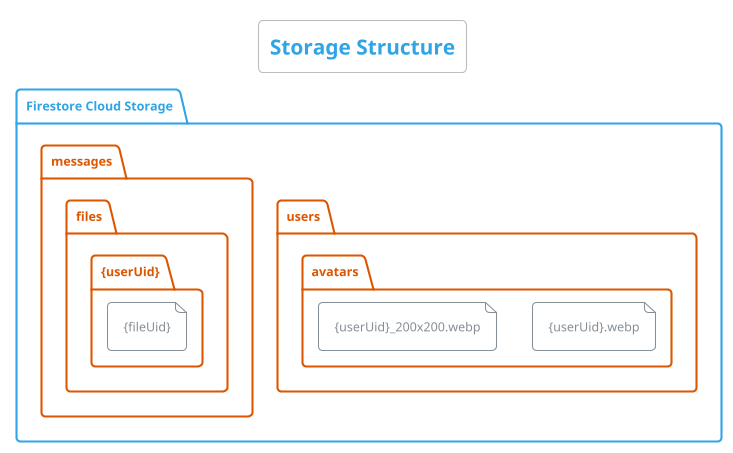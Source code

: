 @startuml storage

!theme cerulean-outline
skinparam defaultFontName Arial
title Storage Structure

package "Firestore Cloud Storage" {

    folder "users" {
        folder "avatars" {
            file "{userUid}.webp" as userAvatar
            file "{userUid}_200x200.webp" as userAvatarThumbnail
        }
    }

    folder "messages" {
        folder "files" {
            folder "{userUid}" {
                file "{fileUid}" as userFile
            }
        }
    }

}

@enduml
